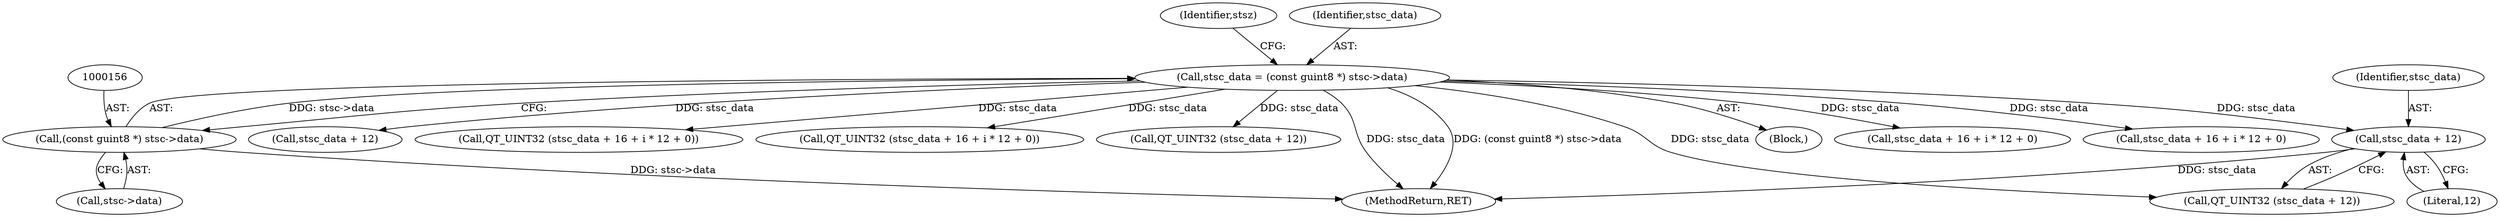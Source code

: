 digraph "0_gstreamer_bdc20b9baf13564d9a061343416395f8f9a92b53@pointer" {
"1000710" [label="(Call,stsc_data + 12)"];
"1000153" [label="(Call,stsc_data = (const guint8 *) stsc->data)"];
"1000155" [label="(Call,(const guint8 *) stsc->data)"];
"1000709" [label="(Call,QT_UINT32 (stsc_data + 12))"];
"1000711" [label="(Identifier,stsc_data)"];
"1000153" [label="(Call,stsc_data = (const guint8 *) stsc->data)"];
"1000313" [label="(Call,stsc_data + 12)"];
"1000335" [label="(Call,QT_UINT32 (stsc_data + 16 + i * 12 + 0))"];
"1000739" [label="(Call,QT_UINT32 (stsc_data + 16 + i * 12 + 0))"];
"1000157" [label="(Call,stsc->data)"];
"1000312" [label="(Call,QT_UINT32 (stsc_data + 12))"];
"1001044" [label="(MethodReturn,RET)"];
"1000710" [label="(Call,stsc_data + 12)"];
"1000712" [label="(Literal,12)"];
"1000121" [label="(Block,)"];
"1000163" [label="(Identifier,stsz)"];
"1000336" [label="(Call,stsc_data + 16 + i * 12 + 0)"];
"1000154" [label="(Identifier,stsc_data)"];
"1000740" [label="(Call,stsc_data + 16 + i * 12 + 0)"];
"1000155" [label="(Call,(const guint8 *) stsc->data)"];
"1000710" -> "1000709"  [label="AST: "];
"1000710" -> "1000712"  [label="CFG: "];
"1000711" -> "1000710"  [label="AST: "];
"1000712" -> "1000710"  [label="AST: "];
"1000709" -> "1000710"  [label="CFG: "];
"1000710" -> "1001044"  [label="DDG: stsc_data"];
"1000153" -> "1000710"  [label="DDG: stsc_data"];
"1000153" -> "1000121"  [label="AST: "];
"1000153" -> "1000155"  [label="CFG: "];
"1000154" -> "1000153"  [label="AST: "];
"1000155" -> "1000153"  [label="AST: "];
"1000163" -> "1000153"  [label="CFG: "];
"1000153" -> "1001044"  [label="DDG: (const guint8 *) stsc->data"];
"1000153" -> "1001044"  [label="DDG: stsc_data"];
"1000155" -> "1000153"  [label="DDG: stsc->data"];
"1000153" -> "1000312"  [label="DDG: stsc_data"];
"1000153" -> "1000313"  [label="DDG: stsc_data"];
"1000153" -> "1000335"  [label="DDG: stsc_data"];
"1000153" -> "1000336"  [label="DDG: stsc_data"];
"1000153" -> "1000709"  [label="DDG: stsc_data"];
"1000153" -> "1000739"  [label="DDG: stsc_data"];
"1000153" -> "1000740"  [label="DDG: stsc_data"];
"1000155" -> "1000157"  [label="CFG: "];
"1000156" -> "1000155"  [label="AST: "];
"1000157" -> "1000155"  [label="AST: "];
"1000155" -> "1001044"  [label="DDG: stsc->data"];
}

